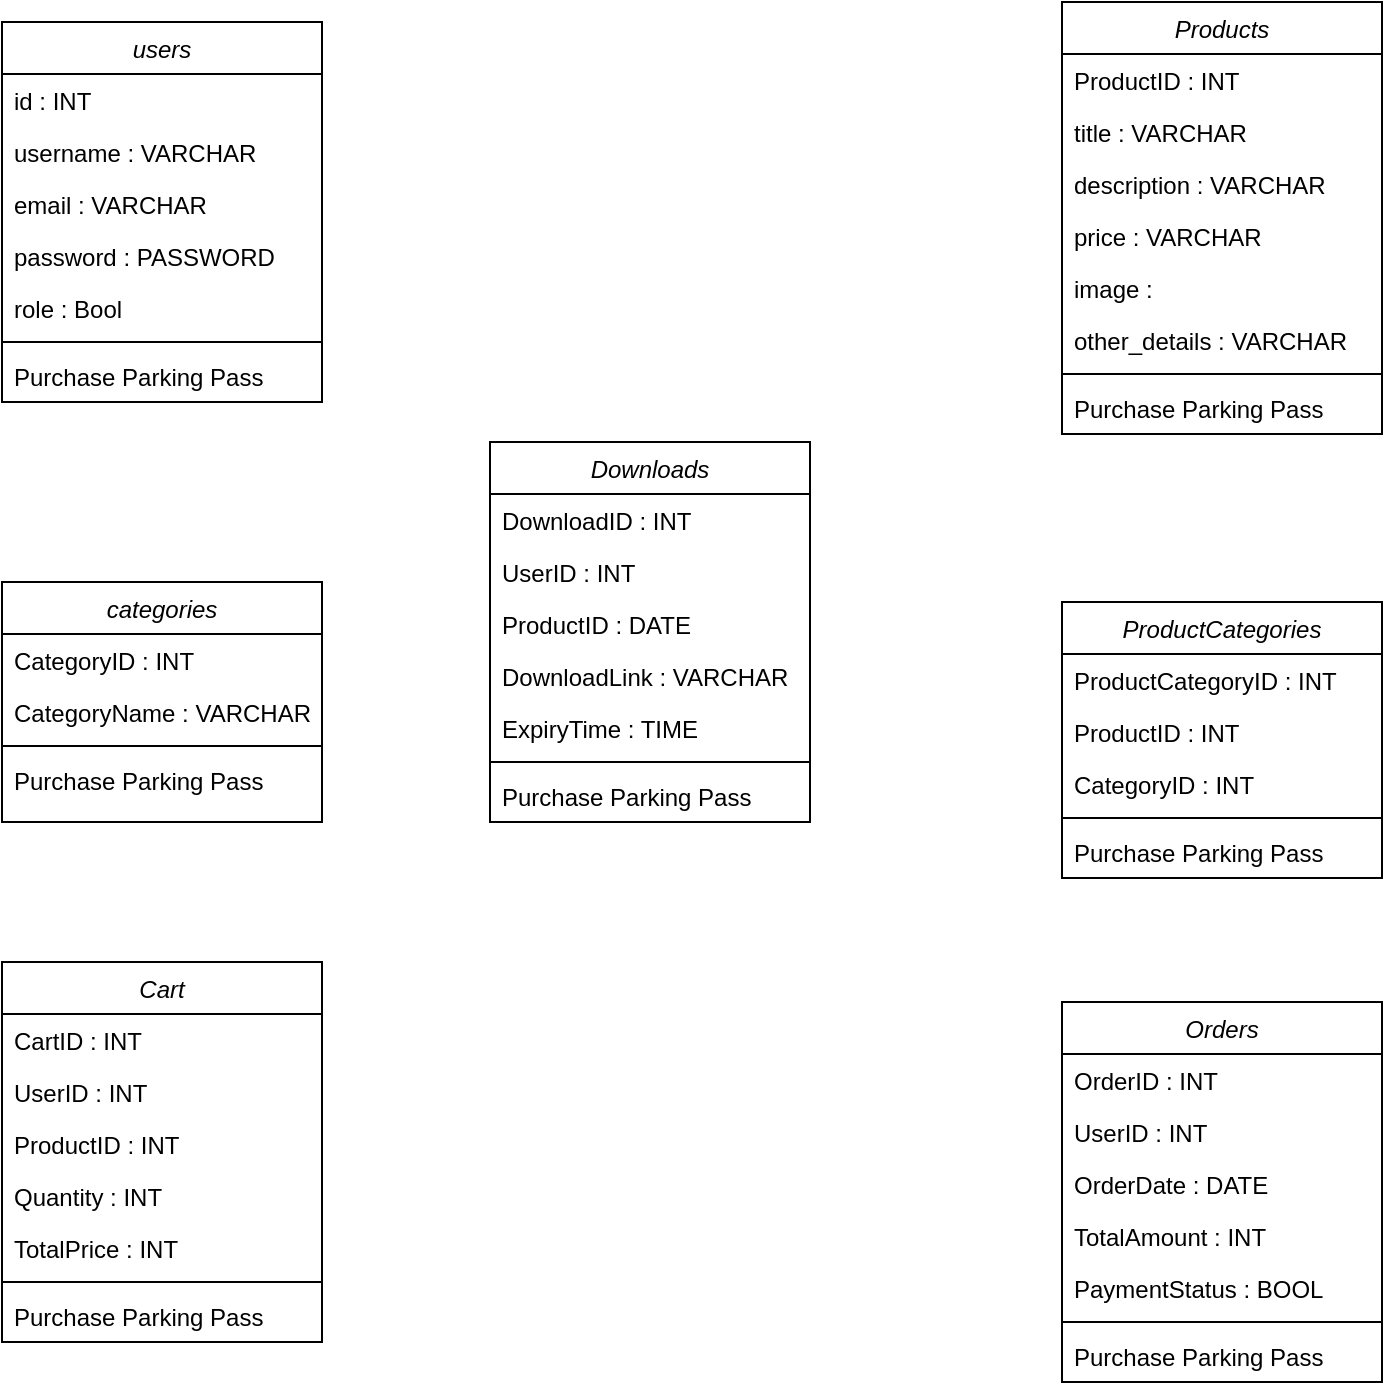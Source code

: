 <mxfile version="22.1.18" type="device" pages="2">
  <diagram id="C5RBs43oDa-KdzZeNtuy" name="Page-1">
    <mxGraphModel dx="1750" dy="1035" grid="1" gridSize="10" guides="1" tooltips="1" connect="1" arrows="1" fold="1" page="1" pageScale="1" pageWidth="827" pageHeight="1169" math="0" shadow="0">
      <root>
        <mxCell id="WIyWlLk6GJQsqaUBKTNV-0" />
        <mxCell id="WIyWlLk6GJQsqaUBKTNV-1" parent="WIyWlLk6GJQsqaUBKTNV-0" />
        <mxCell id="zkfFHV4jXpPFQw0GAbJ--0" value="users" style="swimlane;fontStyle=2;align=center;verticalAlign=top;childLayout=stackLayout;horizontal=1;startSize=26;horizontalStack=0;resizeParent=1;resizeLast=0;collapsible=1;marginBottom=0;rounded=0;shadow=0;strokeWidth=1;" parent="WIyWlLk6GJQsqaUBKTNV-1" vertex="1">
          <mxGeometry x="90" y="70" width="160" height="190" as="geometry">
            <mxRectangle x="230" y="140" width="160" height="26" as="alternateBounds" />
          </mxGeometry>
        </mxCell>
        <mxCell id="zkfFHV4jXpPFQw0GAbJ--1" value="id : INT" style="text;align=left;verticalAlign=top;spacingLeft=4;spacingRight=4;overflow=hidden;rotatable=0;points=[[0,0.5],[1,0.5]];portConstraint=eastwest;" parent="zkfFHV4jXpPFQw0GAbJ--0" vertex="1">
          <mxGeometry y="26" width="160" height="26" as="geometry" />
        </mxCell>
        <mxCell id="zkfFHV4jXpPFQw0GAbJ--2" value="username : VARCHAR" style="text;align=left;verticalAlign=top;spacingLeft=4;spacingRight=4;overflow=hidden;rotatable=0;points=[[0,0.5],[1,0.5]];portConstraint=eastwest;rounded=0;shadow=0;html=0;" parent="zkfFHV4jXpPFQw0GAbJ--0" vertex="1">
          <mxGeometry y="52" width="160" height="26" as="geometry" />
        </mxCell>
        <mxCell id="zkfFHV4jXpPFQw0GAbJ--3" value="email : VARCHAR" style="text;align=left;verticalAlign=top;spacingLeft=4;spacingRight=4;overflow=hidden;rotatable=0;points=[[0,0.5],[1,0.5]];portConstraint=eastwest;rounded=0;shadow=0;html=0;" parent="zkfFHV4jXpPFQw0GAbJ--0" vertex="1">
          <mxGeometry y="78" width="160" height="26" as="geometry" />
        </mxCell>
        <mxCell id="JpfUudKJv2TO1VywRPTQ-2" value="password : PASSWORD" style="text;align=left;verticalAlign=top;spacingLeft=4;spacingRight=4;overflow=hidden;rotatable=0;points=[[0,0.5],[1,0.5]];portConstraint=eastwest;rounded=0;shadow=0;html=0;" vertex="1" parent="zkfFHV4jXpPFQw0GAbJ--0">
          <mxGeometry y="104" width="160" height="26" as="geometry" />
        </mxCell>
        <mxCell id="JpfUudKJv2TO1VywRPTQ-3" value="role : Bool" style="text;align=left;verticalAlign=top;spacingLeft=4;spacingRight=4;overflow=hidden;rotatable=0;points=[[0,0.5],[1,0.5]];portConstraint=eastwest;rounded=0;shadow=0;html=0;" vertex="1" parent="zkfFHV4jXpPFQw0GAbJ--0">
          <mxGeometry y="130" width="160" height="26" as="geometry" />
        </mxCell>
        <mxCell id="zkfFHV4jXpPFQw0GAbJ--4" value="" style="line;html=1;strokeWidth=1;align=left;verticalAlign=middle;spacingTop=-1;spacingLeft=3;spacingRight=3;rotatable=0;labelPosition=right;points=[];portConstraint=eastwest;" parent="zkfFHV4jXpPFQw0GAbJ--0" vertex="1">
          <mxGeometry y="156" width="160" height="8" as="geometry" />
        </mxCell>
        <mxCell id="zkfFHV4jXpPFQw0GAbJ--5" value="Purchase Parking Pass" style="text;align=left;verticalAlign=top;spacingLeft=4;spacingRight=4;overflow=hidden;rotatable=0;points=[[0,0.5],[1,0.5]];portConstraint=eastwest;" parent="zkfFHV4jXpPFQw0GAbJ--0" vertex="1">
          <mxGeometry y="164" width="160" height="26" as="geometry" />
        </mxCell>
        <mxCell id="JpfUudKJv2TO1VywRPTQ-4" value="Products" style="swimlane;fontStyle=2;align=center;verticalAlign=top;childLayout=stackLayout;horizontal=1;startSize=26;horizontalStack=0;resizeParent=1;resizeLast=0;collapsible=1;marginBottom=0;rounded=0;shadow=0;strokeWidth=1;" vertex="1" parent="WIyWlLk6GJQsqaUBKTNV-1">
          <mxGeometry x="620" y="60" width="160" height="216" as="geometry">
            <mxRectangle x="230" y="140" width="160" height="26" as="alternateBounds" />
          </mxGeometry>
        </mxCell>
        <mxCell id="JpfUudKJv2TO1VywRPTQ-5" value="ProductID : INT" style="text;align=left;verticalAlign=top;spacingLeft=4;spacingRight=4;overflow=hidden;rotatable=0;points=[[0,0.5],[1,0.5]];portConstraint=eastwest;" vertex="1" parent="JpfUudKJv2TO1VywRPTQ-4">
          <mxGeometry y="26" width="160" height="26" as="geometry" />
        </mxCell>
        <mxCell id="JpfUudKJv2TO1VywRPTQ-6" value="title : VARCHAR" style="text;align=left;verticalAlign=top;spacingLeft=4;spacingRight=4;overflow=hidden;rotatable=0;points=[[0,0.5],[1,0.5]];portConstraint=eastwest;rounded=0;shadow=0;html=0;" vertex="1" parent="JpfUudKJv2TO1VywRPTQ-4">
          <mxGeometry y="52" width="160" height="26" as="geometry" />
        </mxCell>
        <mxCell id="JpfUudKJv2TO1VywRPTQ-7" value="description : VARCHAR" style="text;align=left;verticalAlign=top;spacingLeft=4;spacingRight=4;overflow=hidden;rotatable=0;points=[[0,0.5],[1,0.5]];portConstraint=eastwest;rounded=0;shadow=0;html=0;" vertex="1" parent="JpfUudKJv2TO1VywRPTQ-4">
          <mxGeometry y="78" width="160" height="26" as="geometry" />
        </mxCell>
        <mxCell id="JpfUudKJv2TO1VywRPTQ-8" value="price : VARCHAR" style="text;align=left;verticalAlign=top;spacingLeft=4;spacingRight=4;overflow=hidden;rotatable=0;points=[[0,0.5],[1,0.5]];portConstraint=eastwest;rounded=0;shadow=0;html=0;" vertex="1" parent="JpfUudKJv2TO1VywRPTQ-4">
          <mxGeometry y="104" width="160" height="26" as="geometry" />
        </mxCell>
        <mxCell id="JpfUudKJv2TO1VywRPTQ-9" value="image : " style="text;align=left;verticalAlign=top;spacingLeft=4;spacingRight=4;overflow=hidden;rotatable=0;points=[[0,0.5],[1,0.5]];portConstraint=eastwest;rounded=0;shadow=0;html=0;" vertex="1" parent="JpfUudKJv2TO1VywRPTQ-4">
          <mxGeometry y="130" width="160" height="26" as="geometry" />
        </mxCell>
        <mxCell id="JpfUudKJv2TO1VywRPTQ-12" value="other_details : VARCHAR " style="text;align=left;verticalAlign=top;spacingLeft=4;spacingRight=4;overflow=hidden;rotatable=0;points=[[0,0.5],[1,0.5]];portConstraint=eastwest;rounded=0;shadow=0;html=0;" vertex="1" parent="JpfUudKJv2TO1VywRPTQ-4">
          <mxGeometry y="156" width="160" height="26" as="geometry" />
        </mxCell>
        <mxCell id="JpfUudKJv2TO1VywRPTQ-10" value="" style="line;html=1;strokeWidth=1;align=left;verticalAlign=middle;spacingTop=-1;spacingLeft=3;spacingRight=3;rotatable=0;labelPosition=right;points=[];portConstraint=eastwest;" vertex="1" parent="JpfUudKJv2TO1VywRPTQ-4">
          <mxGeometry y="182" width="160" height="8" as="geometry" />
        </mxCell>
        <mxCell id="JpfUudKJv2TO1VywRPTQ-11" value="Purchase Parking Pass" style="text;align=left;verticalAlign=top;spacingLeft=4;spacingRight=4;overflow=hidden;rotatable=0;points=[[0,0.5],[1,0.5]];portConstraint=eastwest;" vertex="1" parent="JpfUudKJv2TO1VywRPTQ-4">
          <mxGeometry y="190" width="160" height="26" as="geometry" />
        </mxCell>
        <mxCell id="JpfUudKJv2TO1VywRPTQ-13" value="categories" style="swimlane;fontStyle=2;align=center;verticalAlign=top;childLayout=stackLayout;horizontal=1;startSize=26;horizontalStack=0;resizeParent=1;resizeLast=0;collapsible=1;marginBottom=0;rounded=0;shadow=0;strokeWidth=1;" vertex="1" parent="WIyWlLk6GJQsqaUBKTNV-1">
          <mxGeometry x="90" y="350" width="160" height="120" as="geometry">
            <mxRectangle x="230" y="140" width="160" height="26" as="alternateBounds" />
          </mxGeometry>
        </mxCell>
        <mxCell id="JpfUudKJv2TO1VywRPTQ-14" value="CategoryID : INT" style="text;align=left;verticalAlign=top;spacingLeft=4;spacingRight=4;overflow=hidden;rotatable=0;points=[[0,0.5],[1,0.5]];portConstraint=eastwest;" vertex="1" parent="JpfUudKJv2TO1VywRPTQ-13">
          <mxGeometry y="26" width="160" height="26" as="geometry" />
        </mxCell>
        <mxCell id="JpfUudKJv2TO1VywRPTQ-15" value="CategoryName : VARCHAR" style="text;align=left;verticalAlign=top;spacingLeft=4;spacingRight=4;overflow=hidden;rotatable=0;points=[[0,0.5],[1,0.5]];portConstraint=eastwest;rounded=0;shadow=0;html=0;" vertex="1" parent="JpfUudKJv2TO1VywRPTQ-13">
          <mxGeometry y="52" width="160" height="26" as="geometry" />
        </mxCell>
        <mxCell id="JpfUudKJv2TO1VywRPTQ-19" value="" style="line;html=1;strokeWidth=1;align=left;verticalAlign=middle;spacingTop=-1;spacingLeft=3;spacingRight=3;rotatable=0;labelPosition=right;points=[];portConstraint=eastwest;" vertex="1" parent="JpfUudKJv2TO1VywRPTQ-13">
          <mxGeometry y="78" width="160" height="8" as="geometry" />
        </mxCell>
        <mxCell id="JpfUudKJv2TO1VywRPTQ-20" value="Purchase Parking Pass" style="text;align=left;verticalAlign=top;spacingLeft=4;spacingRight=4;overflow=hidden;rotatable=0;points=[[0,0.5],[1,0.5]];portConstraint=eastwest;" vertex="1" parent="JpfUudKJv2TO1VywRPTQ-13">
          <mxGeometry y="86" width="160" height="26" as="geometry" />
        </mxCell>
        <mxCell id="JpfUudKJv2TO1VywRPTQ-21" value="ProductCategories" style="swimlane;fontStyle=2;align=center;verticalAlign=top;childLayout=stackLayout;horizontal=1;startSize=26;horizontalStack=0;resizeParent=1;resizeLast=0;collapsible=1;marginBottom=0;rounded=0;shadow=0;strokeWidth=1;" vertex="1" parent="WIyWlLk6GJQsqaUBKTNV-1">
          <mxGeometry x="620" y="360" width="160" height="138" as="geometry">
            <mxRectangle x="230" y="140" width="160" height="26" as="alternateBounds" />
          </mxGeometry>
        </mxCell>
        <mxCell id="JpfUudKJv2TO1VywRPTQ-22" value="ProductCategoryID : INT" style="text;align=left;verticalAlign=top;spacingLeft=4;spacingRight=4;overflow=hidden;rotatable=0;points=[[0,0.5],[1,0.5]];portConstraint=eastwest;" vertex="1" parent="JpfUudKJv2TO1VywRPTQ-21">
          <mxGeometry y="26" width="160" height="26" as="geometry" />
        </mxCell>
        <mxCell id="JpfUudKJv2TO1VywRPTQ-23" value="ProductID : INT" style="text;align=left;verticalAlign=top;spacingLeft=4;spacingRight=4;overflow=hidden;rotatable=0;points=[[0,0.5],[1,0.5]];portConstraint=eastwest;rounded=0;shadow=0;html=0;" vertex="1" parent="JpfUudKJv2TO1VywRPTQ-21">
          <mxGeometry y="52" width="160" height="26" as="geometry" />
        </mxCell>
        <mxCell id="JpfUudKJv2TO1VywRPTQ-26" value="CategoryID : INT" style="text;align=left;verticalAlign=top;spacingLeft=4;spacingRight=4;overflow=hidden;rotatable=0;points=[[0,0.5],[1,0.5]];portConstraint=eastwest;rounded=0;shadow=0;html=0;" vertex="1" parent="JpfUudKJv2TO1VywRPTQ-21">
          <mxGeometry y="78" width="160" height="26" as="geometry" />
        </mxCell>
        <mxCell id="JpfUudKJv2TO1VywRPTQ-24" value="" style="line;html=1;strokeWidth=1;align=left;verticalAlign=middle;spacingTop=-1;spacingLeft=3;spacingRight=3;rotatable=0;labelPosition=right;points=[];portConstraint=eastwest;" vertex="1" parent="JpfUudKJv2TO1VywRPTQ-21">
          <mxGeometry y="104" width="160" height="8" as="geometry" />
        </mxCell>
        <mxCell id="JpfUudKJv2TO1VywRPTQ-25" value="Purchase Parking Pass" style="text;align=left;verticalAlign=top;spacingLeft=4;spacingRight=4;overflow=hidden;rotatable=0;points=[[0,0.5],[1,0.5]];portConstraint=eastwest;" vertex="1" parent="JpfUudKJv2TO1VywRPTQ-21">
          <mxGeometry y="112" width="160" height="26" as="geometry" />
        </mxCell>
        <mxCell id="JpfUudKJv2TO1VywRPTQ-27" value="Cart" style="swimlane;fontStyle=2;align=center;verticalAlign=top;childLayout=stackLayout;horizontal=1;startSize=26;horizontalStack=0;resizeParent=1;resizeLast=0;collapsible=1;marginBottom=0;rounded=0;shadow=0;strokeWidth=1;" vertex="1" parent="WIyWlLk6GJQsqaUBKTNV-1">
          <mxGeometry x="90" y="540" width="160" height="190" as="geometry">
            <mxRectangle x="230" y="140" width="160" height="26" as="alternateBounds" />
          </mxGeometry>
        </mxCell>
        <mxCell id="JpfUudKJv2TO1VywRPTQ-28" value="CartID : INT" style="text;align=left;verticalAlign=top;spacingLeft=4;spacingRight=4;overflow=hidden;rotatable=0;points=[[0,0.5],[1,0.5]];portConstraint=eastwest;" vertex="1" parent="JpfUudKJv2TO1VywRPTQ-27">
          <mxGeometry y="26" width="160" height="26" as="geometry" />
        </mxCell>
        <mxCell id="JpfUudKJv2TO1VywRPTQ-29" value="UserID : INT" style="text;align=left;verticalAlign=top;spacingLeft=4;spacingRight=4;overflow=hidden;rotatable=0;points=[[0,0.5],[1,0.5]];portConstraint=eastwest;rounded=0;shadow=0;html=0;" vertex="1" parent="JpfUudKJv2TO1VywRPTQ-27">
          <mxGeometry y="52" width="160" height="26" as="geometry" />
        </mxCell>
        <mxCell id="JpfUudKJv2TO1VywRPTQ-30" value="ProductID : INT" style="text;align=left;verticalAlign=top;spacingLeft=4;spacingRight=4;overflow=hidden;rotatable=0;points=[[0,0.5],[1,0.5]];portConstraint=eastwest;rounded=0;shadow=0;html=0;" vertex="1" parent="JpfUudKJv2TO1VywRPTQ-27">
          <mxGeometry y="78" width="160" height="26" as="geometry" />
        </mxCell>
        <mxCell id="JpfUudKJv2TO1VywRPTQ-33" value="Quantity : INT" style="text;align=left;verticalAlign=top;spacingLeft=4;spacingRight=4;overflow=hidden;rotatable=0;points=[[0,0.5],[1,0.5]];portConstraint=eastwest;rounded=0;shadow=0;html=0;" vertex="1" parent="JpfUudKJv2TO1VywRPTQ-27">
          <mxGeometry y="104" width="160" height="26" as="geometry" />
        </mxCell>
        <mxCell id="JpfUudKJv2TO1VywRPTQ-34" value="TotalPrice : INT" style="text;align=left;verticalAlign=top;spacingLeft=4;spacingRight=4;overflow=hidden;rotatable=0;points=[[0,0.5],[1,0.5]];portConstraint=eastwest;rounded=0;shadow=0;html=0;" vertex="1" parent="JpfUudKJv2TO1VywRPTQ-27">
          <mxGeometry y="130" width="160" height="26" as="geometry" />
        </mxCell>
        <mxCell id="JpfUudKJv2TO1VywRPTQ-31" value="" style="line;html=1;strokeWidth=1;align=left;verticalAlign=middle;spacingTop=-1;spacingLeft=3;spacingRight=3;rotatable=0;labelPosition=right;points=[];portConstraint=eastwest;" vertex="1" parent="JpfUudKJv2TO1VywRPTQ-27">
          <mxGeometry y="156" width="160" height="8" as="geometry" />
        </mxCell>
        <mxCell id="JpfUudKJv2TO1VywRPTQ-32" value="Purchase Parking Pass" style="text;align=left;verticalAlign=top;spacingLeft=4;spacingRight=4;overflow=hidden;rotatable=0;points=[[0,0.5],[1,0.5]];portConstraint=eastwest;" vertex="1" parent="JpfUudKJv2TO1VywRPTQ-27">
          <mxGeometry y="164" width="160" height="26" as="geometry" />
        </mxCell>
        <mxCell id="JpfUudKJv2TO1VywRPTQ-35" value="Orders" style="swimlane;fontStyle=2;align=center;verticalAlign=top;childLayout=stackLayout;horizontal=1;startSize=26;horizontalStack=0;resizeParent=1;resizeLast=0;collapsible=1;marginBottom=0;rounded=0;shadow=0;strokeWidth=1;" vertex="1" parent="WIyWlLk6GJQsqaUBKTNV-1">
          <mxGeometry x="620" y="560" width="160" height="190" as="geometry">
            <mxRectangle x="230" y="140" width="160" height="26" as="alternateBounds" />
          </mxGeometry>
        </mxCell>
        <mxCell id="JpfUudKJv2TO1VywRPTQ-36" value="OrderID : INT" style="text;align=left;verticalAlign=top;spacingLeft=4;spacingRight=4;overflow=hidden;rotatable=0;points=[[0,0.5],[1,0.5]];portConstraint=eastwest;" vertex="1" parent="JpfUudKJv2TO1VywRPTQ-35">
          <mxGeometry y="26" width="160" height="26" as="geometry" />
        </mxCell>
        <mxCell id="JpfUudKJv2TO1VywRPTQ-37" value="UserID : INT" style="text;align=left;verticalAlign=top;spacingLeft=4;spacingRight=4;overflow=hidden;rotatable=0;points=[[0,0.5],[1,0.5]];portConstraint=eastwest;rounded=0;shadow=0;html=0;" vertex="1" parent="JpfUudKJv2TO1VywRPTQ-35">
          <mxGeometry y="52" width="160" height="26" as="geometry" />
        </mxCell>
        <mxCell id="JpfUudKJv2TO1VywRPTQ-38" value="OrderDate : DATE" style="text;align=left;verticalAlign=top;spacingLeft=4;spacingRight=4;overflow=hidden;rotatable=0;points=[[0,0.5],[1,0.5]];portConstraint=eastwest;rounded=0;shadow=0;html=0;" vertex="1" parent="JpfUudKJv2TO1VywRPTQ-35">
          <mxGeometry y="78" width="160" height="26" as="geometry" />
        </mxCell>
        <mxCell id="JpfUudKJv2TO1VywRPTQ-39" value="TotalAmount : INT" style="text;align=left;verticalAlign=top;spacingLeft=4;spacingRight=4;overflow=hidden;rotatable=0;points=[[0,0.5],[1,0.5]];portConstraint=eastwest;rounded=0;shadow=0;html=0;" vertex="1" parent="JpfUudKJv2TO1VywRPTQ-35">
          <mxGeometry y="104" width="160" height="26" as="geometry" />
        </mxCell>
        <mxCell id="JpfUudKJv2TO1VywRPTQ-40" value="PaymentStatus : BOOL" style="text;align=left;verticalAlign=top;spacingLeft=4;spacingRight=4;overflow=hidden;rotatable=0;points=[[0,0.5],[1,0.5]];portConstraint=eastwest;rounded=0;shadow=0;html=0;" vertex="1" parent="JpfUudKJv2TO1VywRPTQ-35">
          <mxGeometry y="130" width="160" height="26" as="geometry" />
        </mxCell>
        <mxCell id="JpfUudKJv2TO1VywRPTQ-41" value="" style="line;html=1;strokeWidth=1;align=left;verticalAlign=middle;spacingTop=-1;spacingLeft=3;spacingRight=3;rotatable=0;labelPosition=right;points=[];portConstraint=eastwest;" vertex="1" parent="JpfUudKJv2TO1VywRPTQ-35">
          <mxGeometry y="156" width="160" height="8" as="geometry" />
        </mxCell>
        <mxCell id="JpfUudKJv2TO1VywRPTQ-42" value="Purchase Parking Pass" style="text;align=left;verticalAlign=top;spacingLeft=4;spacingRight=4;overflow=hidden;rotatable=0;points=[[0,0.5],[1,0.5]];portConstraint=eastwest;" vertex="1" parent="JpfUudKJv2TO1VywRPTQ-35">
          <mxGeometry y="164" width="160" height="26" as="geometry" />
        </mxCell>
        <mxCell id="JpfUudKJv2TO1VywRPTQ-43" value="Downloads" style="swimlane;fontStyle=2;align=center;verticalAlign=top;childLayout=stackLayout;horizontal=1;startSize=26;horizontalStack=0;resizeParent=1;resizeLast=0;collapsible=1;marginBottom=0;rounded=0;shadow=0;strokeWidth=1;" vertex="1" parent="WIyWlLk6GJQsqaUBKTNV-1">
          <mxGeometry x="334" y="280" width="160" height="190" as="geometry">
            <mxRectangle x="230" y="140" width="160" height="26" as="alternateBounds" />
          </mxGeometry>
        </mxCell>
        <mxCell id="JpfUudKJv2TO1VywRPTQ-44" value="DownloadID : INT" style="text;align=left;verticalAlign=top;spacingLeft=4;spacingRight=4;overflow=hidden;rotatable=0;points=[[0,0.5],[1,0.5]];portConstraint=eastwest;" vertex="1" parent="JpfUudKJv2TO1VywRPTQ-43">
          <mxGeometry y="26" width="160" height="26" as="geometry" />
        </mxCell>
        <mxCell id="JpfUudKJv2TO1VywRPTQ-45" value="UserID : INT" style="text;align=left;verticalAlign=top;spacingLeft=4;spacingRight=4;overflow=hidden;rotatable=0;points=[[0,0.5],[1,0.5]];portConstraint=eastwest;rounded=0;shadow=0;html=0;" vertex="1" parent="JpfUudKJv2TO1VywRPTQ-43">
          <mxGeometry y="52" width="160" height="26" as="geometry" />
        </mxCell>
        <mxCell id="JpfUudKJv2TO1VywRPTQ-46" value="ProductID : DATE" style="text;align=left;verticalAlign=top;spacingLeft=4;spacingRight=4;overflow=hidden;rotatable=0;points=[[0,0.5],[1,0.5]];portConstraint=eastwest;rounded=0;shadow=0;html=0;" vertex="1" parent="JpfUudKJv2TO1VywRPTQ-43">
          <mxGeometry y="78" width="160" height="26" as="geometry" />
        </mxCell>
        <mxCell id="JpfUudKJv2TO1VywRPTQ-47" value="DownloadLink : VARCHAR" style="text;align=left;verticalAlign=top;spacingLeft=4;spacingRight=4;overflow=hidden;rotatable=0;points=[[0,0.5],[1,0.5]];portConstraint=eastwest;rounded=0;shadow=0;html=0;" vertex="1" parent="JpfUudKJv2TO1VywRPTQ-43">
          <mxGeometry y="104" width="160" height="26" as="geometry" />
        </mxCell>
        <mxCell id="JpfUudKJv2TO1VywRPTQ-48" value="ExpiryTime : TIME" style="text;align=left;verticalAlign=top;spacingLeft=4;spacingRight=4;overflow=hidden;rotatable=0;points=[[0,0.5],[1,0.5]];portConstraint=eastwest;rounded=0;shadow=0;html=0;" vertex="1" parent="JpfUudKJv2TO1VywRPTQ-43">
          <mxGeometry y="130" width="160" height="26" as="geometry" />
        </mxCell>
        <mxCell id="JpfUudKJv2TO1VywRPTQ-49" value="" style="line;html=1;strokeWidth=1;align=left;verticalAlign=middle;spacingTop=-1;spacingLeft=3;spacingRight=3;rotatable=0;labelPosition=right;points=[];portConstraint=eastwest;" vertex="1" parent="JpfUudKJv2TO1VywRPTQ-43">
          <mxGeometry y="156" width="160" height="8" as="geometry" />
        </mxCell>
        <mxCell id="JpfUudKJv2TO1VywRPTQ-50" value="Purchase Parking Pass" style="text;align=left;verticalAlign=top;spacingLeft=4;spacingRight=4;overflow=hidden;rotatable=0;points=[[0,0.5],[1,0.5]];portConstraint=eastwest;" vertex="1" parent="JpfUudKJv2TO1VywRPTQ-43">
          <mxGeometry y="164" width="160" height="26" as="geometry" />
        </mxCell>
      </root>
    </mxGraphModel>
  </diagram>
  <diagram id="Qz49KDXUMo1kWAV89Huz" name="Page-2">
    <mxGraphModel dx="2150" dy="1035" grid="1" gridSize="10" guides="1" tooltips="1" connect="1" arrows="1" fold="1" page="1" pageScale="1" pageWidth="827" pageHeight="1169" math="0" shadow="0">
      <root>
        <mxCell id="0" />
        <mxCell id="1" parent="0" />
        <mxCell id="kCXrurRhmqHp_ET_wGsd-1" value="ADMIN" style="shape=umlActor;verticalLabelPosition=bottom;verticalAlign=top;html=1;outlineConnect=0;" vertex="1" parent="1">
          <mxGeometry x="60" y="290" width="30" height="60" as="geometry" />
        </mxCell>
        <mxCell id="kCXrurRhmqHp_ET_wGsd-2" value="USER" style="shape=umlActor;verticalLabelPosition=bottom;verticalAlign=top;html=1;outlineConnect=0;" vertex="1" parent="1">
          <mxGeometry x="60" y="650" width="30" height="60" as="geometry" />
        </mxCell>
        <mxCell id="kCXrurRhmqHp_ET_wGsd-3" value="REGISTER / LOGIN" style="ellipse;whiteSpace=wrap;html=1;" vertex="1" parent="1">
          <mxGeometry x="190" y="290" width="120" height="80" as="geometry" />
        </mxCell>
        <mxCell id="kCXrurRhmqHp_ET_wGsd-4" value="CRUD CATEGORIES" style="ellipse;whiteSpace=wrap;html=1;" vertex="1" parent="1">
          <mxGeometry x="510" y="10" width="120" height="80" as="geometry" />
        </mxCell>
        <mxCell id="kCXrurRhmqHp_ET_wGsd-5" value="REGISTER / LOGIN" style="ellipse;whiteSpace=wrap;html=1;" vertex="1" parent="1">
          <mxGeometry x="200" y="640" width="120" height="80" as="geometry" />
        </mxCell>
        <mxCell id="kCXrurRhmqHp_ET_wGsd-8" value="CRUD USERS" style="ellipse;whiteSpace=wrap;html=1;" vertex="1" parent="1">
          <mxGeometry x="510" y="110" width="120" height="80" as="geometry" />
        </mxCell>
        <mxCell id="kCXrurRhmqHp_ET_wGsd-9" value="CRUD E-PRODUCTS" style="ellipse;whiteSpace=wrap;html=1;" vertex="1" parent="1">
          <mxGeometry x="510" y="200" width="120" height="80" as="geometry" />
        </mxCell>
        <mxCell id="kCXrurRhmqHp_ET_wGsd-10" value="LIVRAISON / REFUND DE PRODUIT" style="ellipse;whiteSpace=wrap;html=1;" vertex="1" parent="1">
          <mxGeometry x="510" y="290" width="120" height="80" as="geometry" />
        </mxCell>
        <mxCell id="kCXrurRhmqHp_ET_wGsd-11" value="STATISTICS" style="ellipse;whiteSpace=wrap;html=1;" vertex="1" parent="1">
          <mxGeometry x="510" y="390" width="120" height="80" as="geometry" />
        </mxCell>
        <mxCell id="kCXrurRhmqHp_ET_wGsd-12" value="" style="endArrow=none;html=1;rounded=0;entryX=0;entryY=0.5;entryDx=0;entryDy=0;exitX=1;exitY=0.5;exitDx=0;exitDy=0;" edge="1" parent="1">
          <mxGeometry width="50" height="50" relative="1" as="geometry">
            <mxPoint x="310" y="320" as="sourcePoint" />
            <mxPoint x="510.0" y="50" as="targetPoint" />
          </mxGeometry>
        </mxCell>
        <mxCell id="kCXrurRhmqHp_ET_wGsd-13" value="" style="endArrow=none;html=1;rounded=0;entryX=0;entryY=0.5;entryDx=0;entryDy=0;" edge="1" parent="1" target="kCXrurRhmqHp_ET_wGsd-8">
          <mxGeometry width="50" height="50" relative="1" as="geometry">
            <mxPoint x="310" y="320" as="sourcePoint" />
            <mxPoint x="360" y="270" as="targetPoint" />
          </mxGeometry>
        </mxCell>
        <mxCell id="kCXrurRhmqHp_ET_wGsd-14" value="" style="endArrow=none;html=1;rounded=0;" edge="1" parent="1">
          <mxGeometry width="50" height="50" relative="1" as="geometry">
            <mxPoint x="310" y="320" as="sourcePoint" />
            <mxPoint x="510" y="240" as="targetPoint" />
          </mxGeometry>
        </mxCell>
        <mxCell id="kCXrurRhmqHp_ET_wGsd-15" value="" style="endArrow=none;html=1;rounded=0;" edge="1" parent="1">
          <mxGeometry width="50" height="50" relative="1" as="geometry">
            <mxPoint x="310" y="320" as="sourcePoint" />
            <mxPoint x="510" y="330" as="targetPoint" />
          </mxGeometry>
        </mxCell>
        <mxCell id="kCXrurRhmqHp_ET_wGsd-16" value="" style="endArrow=none;html=1;rounded=0;exitX=1.005;exitY=0.345;exitDx=0;exitDy=0;exitPerimeter=0;" edge="1" parent="1" source="kCXrurRhmqHp_ET_wGsd-3">
          <mxGeometry width="50" height="50" relative="1" as="geometry">
            <mxPoint x="460" y="490" as="sourcePoint" />
            <mxPoint x="510" y="440" as="targetPoint" />
          </mxGeometry>
        </mxCell>
        <mxCell id="kCXrurRhmqHp_ET_wGsd-17" value="" style="endArrow=classic;html=1;rounded=0;entryX=0;entryY=0.5;entryDx=0;entryDy=0;exitX=0.5;exitY=0.5;exitDx=0;exitDy=0;exitPerimeter=0;" edge="1" parent="1" source="kCXrurRhmqHp_ET_wGsd-1" target="kCXrurRhmqHp_ET_wGsd-3">
          <mxGeometry width="50" height="50" relative="1" as="geometry">
            <mxPoint x="80" y="330" as="sourcePoint" />
            <mxPoint x="130" y="280" as="targetPoint" />
          </mxGeometry>
        </mxCell>
        <mxCell id="kCXrurRhmqHp_ET_wGsd-18" value="" style="endArrow=classic;html=1;rounded=0;entryX=0;entryY=0.5;entryDx=0;entryDy=0;exitX=0.5;exitY=0.5;exitDx=0;exitDy=0;exitPerimeter=0;" edge="1" parent="1" source="kCXrurRhmqHp_ET_wGsd-2" target="kCXrurRhmqHp_ET_wGsd-5">
          <mxGeometry width="50" height="50" relative="1" as="geometry">
            <mxPoint x="90" y="690" as="sourcePoint" />
            <mxPoint x="110" y="640" as="targetPoint" />
          </mxGeometry>
        </mxCell>
        <mxCell id="kCXrurRhmqHp_ET_wGsd-19" value="CRUD VENTES" style="ellipse;whiteSpace=wrap;html=1;" vertex="1" parent="1">
          <mxGeometry x="510" y="490" width="120" height="80" as="geometry" />
        </mxCell>
        <mxCell id="kCXrurRhmqHp_ET_wGsd-20" value="" style="endArrow=none;html=1;rounded=0;exitX=1.022;exitY=0.351;exitDx=0;exitDy=0;exitPerimeter=0;" edge="1" parent="1" source="kCXrurRhmqHp_ET_wGsd-3">
          <mxGeometry width="50" height="50" relative="1" as="geometry">
            <mxPoint x="460" y="570" as="sourcePoint" />
            <mxPoint x="510" y="520" as="targetPoint" />
          </mxGeometry>
        </mxCell>
        <mxCell id="kCXrurRhmqHp_ET_wGsd-21" value="DOWNLOAD E-PRODUCT" style="ellipse;whiteSpace=wrap;html=1;" vertex="1" parent="1">
          <mxGeometry x="520" y="600" width="120" height="80" as="geometry" />
        </mxCell>
        <mxCell id="kCXrurRhmqHp_ET_wGsd-22" value="ADD TO CART / BUY NOW" style="ellipse;whiteSpace=wrap;html=1;" vertex="1" parent="1">
          <mxGeometry x="520" y="700" width="120" height="80" as="geometry" />
        </mxCell>
        <mxCell id="kCXrurRhmqHp_ET_wGsd-23" value="SEE MY PURCHASE S" style="ellipse;whiteSpace=wrap;html=1;" vertex="1" parent="1">
          <mxGeometry x="520" y="790" width="120" height="80" as="geometry" />
        </mxCell>
        <mxCell id="kCXrurRhmqHp_ET_wGsd-24" value="" style="endArrow=none;html=1;rounded=0;exitX=1;exitY=0.5;exitDx=0;exitDy=0;" edge="1" parent="1" source="kCXrurRhmqHp_ET_wGsd-5">
          <mxGeometry width="50" height="50" relative="1" as="geometry">
            <mxPoint x="470" y="690" as="sourcePoint" />
            <mxPoint x="520" y="640" as="targetPoint" />
          </mxGeometry>
        </mxCell>
        <mxCell id="kCXrurRhmqHp_ET_wGsd-25" value="" style="endArrow=none;html=1;rounded=0;exitX=1;exitY=0.5;exitDx=0;exitDy=0;" edge="1" parent="1" source="kCXrurRhmqHp_ET_wGsd-5">
          <mxGeometry width="50" height="50" relative="1" as="geometry">
            <mxPoint x="470" y="790" as="sourcePoint" />
            <mxPoint x="520" y="740" as="targetPoint" />
          </mxGeometry>
        </mxCell>
        <mxCell id="kCXrurRhmqHp_ET_wGsd-26" value="" style="endArrow=none;html=1;rounded=0;exitX=1;exitY=0.5;exitDx=0;exitDy=0;" edge="1" parent="1" source="kCXrurRhmqHp_ET_wGsd-5">
          <mxGeometry width="50" height="50" relative="1" as="geometry">
            <mxPoint x="470" y="880" as="sourcePoint" />
            <mxPoint x="520" y="830" as="targetPoint" />
          </mxGeometry>
        </mxCell>
      </root>
    </mxGraphModel>
  </diagram>
</mxfile>
